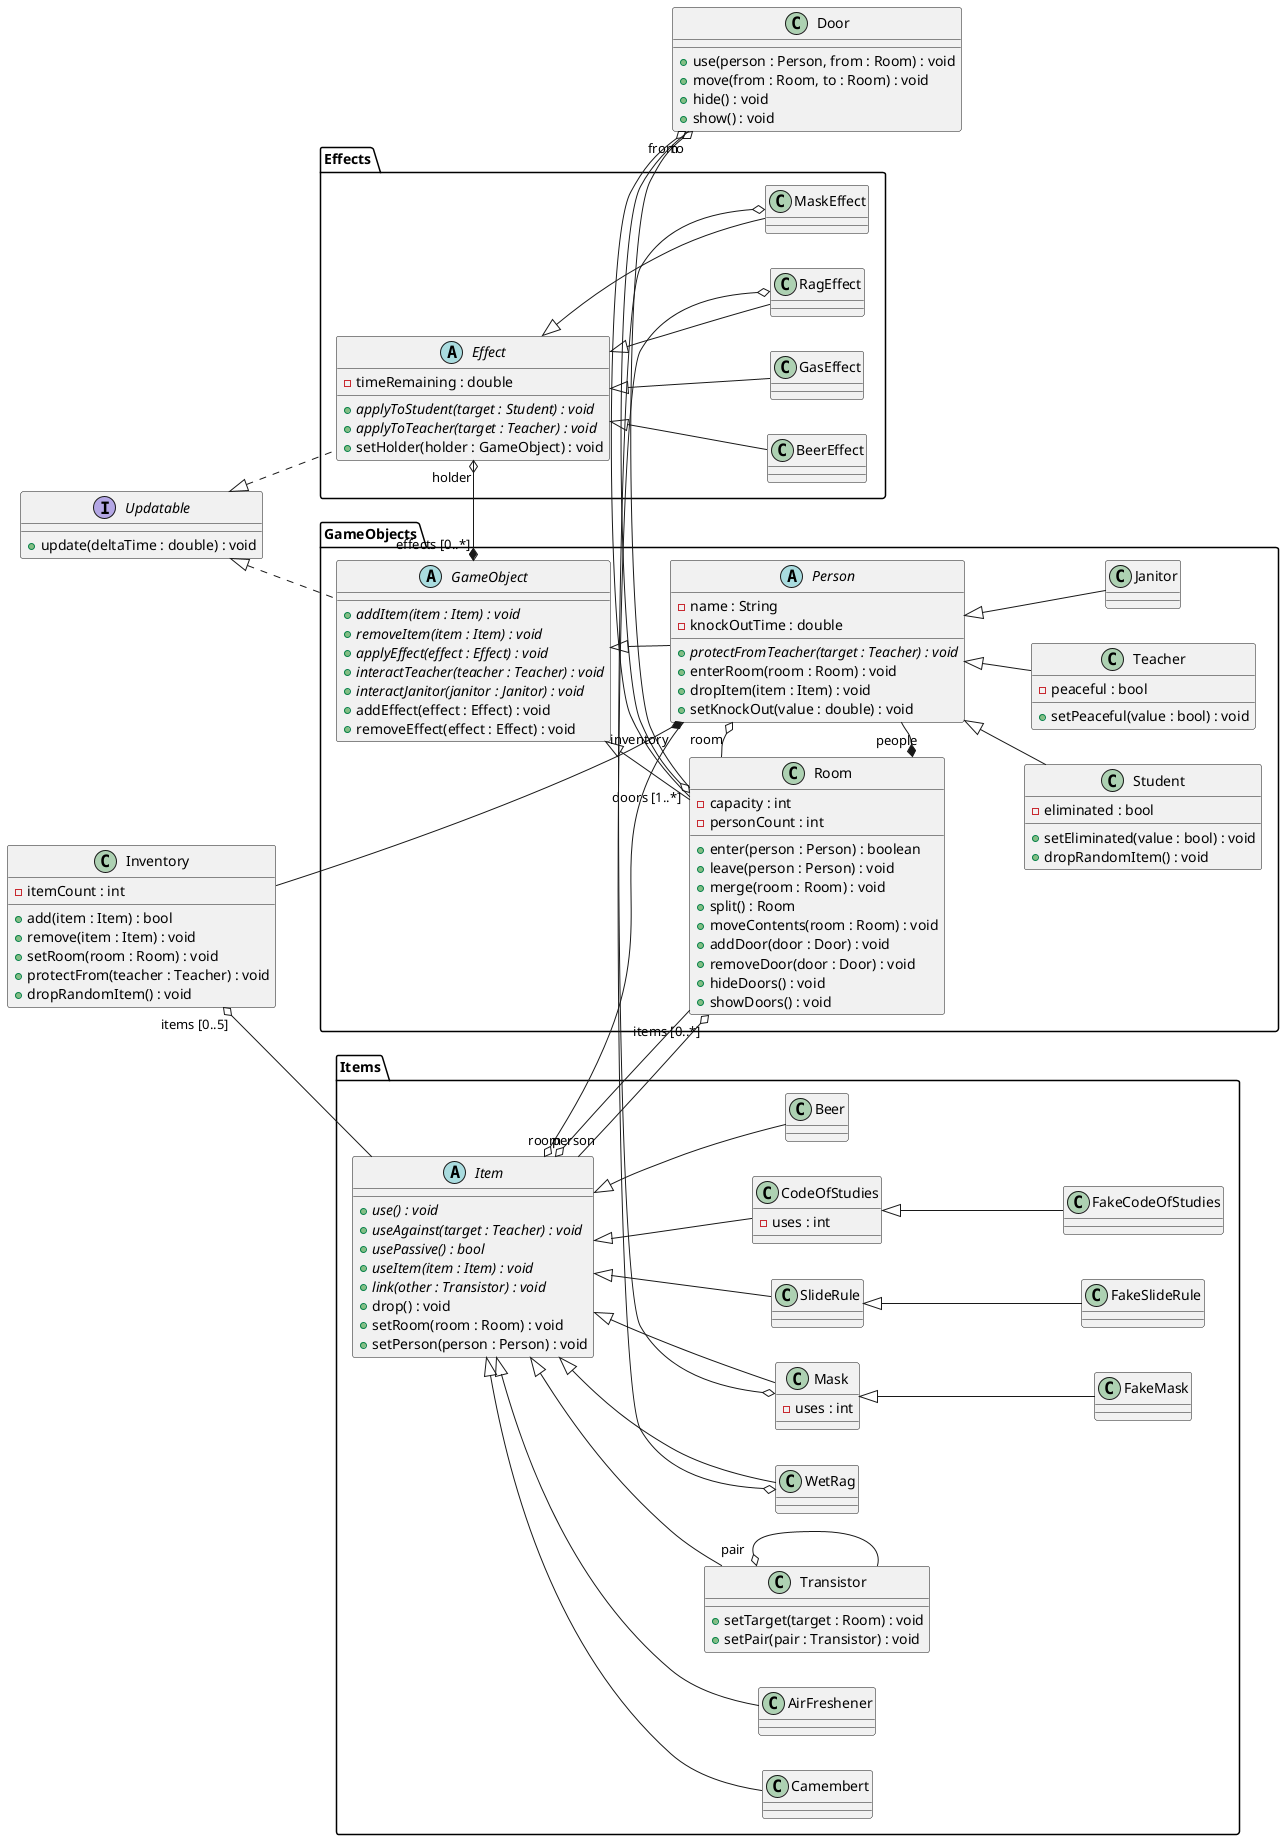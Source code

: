 @startuml overview

left to right direction

interface Updatable {
	+ update(deltaTime : double) : void
}

class Door {
	+ use(person : Person, from : Room) : void
	+ move(from : Room, to : Room) : void
	+ hide() : void
	+ show() : void
}

class Inventory {
	- itemCount : int
	+ add(item : Item) : bool
	+ remove(item : Item) : void
	+ setRoom(room : Room) : void
	+ protectFrom(teacher : Teacher) : void
	+ dropRandomItem() : void
}

package Items {
	abstract Item {
		+ {abstract} use() : void
		+ {abstract} useAgainst(target : Teacher) : void
		+ {abstract} usePassive() : bool
		+ {abstract} useItem(item : Item) : void
		+ {abstract} link(other : Transistor) : void
		+ drop() : void
		+ setRoom(room : Room) : void
		+ setPerson(person : Person) : void	
	}
	
	class SlideRule

	class FakeSlideRule
	
	class Transistor {
		+ setTarget(target : Room) : void
		+ setPair(pair : Transistor) : void
	}
	
	class CodeOfStudies {
		- uses : int
	}

	class FakeCodeOfStudies

	class Beer 
	
	class WetRag 
	
	class Mask {
		- uses : int
	}

	class FakeMask

	class Camembert

	class AirFreshener

	together {
		Item <|-- SlideRule
		Item <|-- Transistor
		Item <|-- CodeOfStudies
		Item <|-- Beer
		Item <|-- WetRag
		Item <|-- Mask
		Item <|-- Camembert
		Item <|-- AirFreshener
		SlideRule <|-- FakeSlideRule
		CodeOfStudies <|-- FakeCodeOfStudies
		Mask <|-- FakeMask

	}

	Transistor "pair" o- Transistor
}

package Effects {
	abstract Effect {
		- timeRemaining : double
		+ {abstract} applyToStudent(target : Student) : void
		+ {abstract} applyToTeacher(target : Teacher) : void
		+ setHolder(holder : GameObject) : void
	}

	class BeerEffect
	class RagEffect
	class GasEffect
	class MaskEffect

	together {
		Effect <|-- BeerEffect
		Effect <|-- RagEffect
		Effect <|-- GasEffect
		Effect <|-- MaskEffect
	}
	
	Updatable <|.- Effect
}

package GameObjects {
	abstract GameObject {
		+ {abstract} addItem(item : Item) : void
		+ {abstract} removeItem(item : Item) : void
		+ {abstract} applyEffect(effect : Effect) : void
		+ {abstract} interactTeacher(teacher : Teacher) : void
		+ {abstract} interactJanitor(janitor : Janitor) : void
		+ addEffect(effect : Effect) : void
		+ removeEffect(effect : Effect) : void
	}

	abstract Person {
		- name : String
		- knockOutTime : double
		+ {abstract} protectFromTeacher(target : Teacher) : void
		+ enterRoom(room : Room) : void
		+ dropItem(item : Item) : void
		+ setKnockOut(value : double) : void
	}

	class Student {
		- eliminated : bool
		+ setEliminated(value : bool) : void
		+ dropRandomItem() : void
	}
	class Teacher {
		- peaceful : bool
		+ setPeaceful(value : bool) : void
	}
	class Janitor

	class Room {
		- capacity : int
		- personCount : int
		+ enter(person : Person) : boolean
		+ leave(person : Person) : void
		+ merge(room : Room) : void
		+ split() : Room
		+ moveContents(room : Room) : void
		+ addDoor(door : Door) : void
		+ removeDoor(door : Door) : void 
		+ hideDoors() : void
		+ showDoors() : void
	}
	
	Updatable <|.- GameObject
	GameObject <|-- Person
	GameObject <|-- Room
	Person <|-- Teacher
	Person <|-- Student
	Person <|-- Janitor

	Room "people" *- Person
	Person "room" o- Room
	Room "doors [1..*]" o- Door
	Person "inventory" *- Inventory
	GameObject "effects [0..*]" *-- Effect
	Room "items [0..*]" o-- Item
}

Door "from" o- Room
Door "to" o- Room
Inventory "items [0..5]" o-- Item
Item "room" o-- Room
Item "person" o-- Person
Effect "holder" o-- GameObject

WetRag o-o RagEffect
Mask o-o MaskEffect
@enduml
